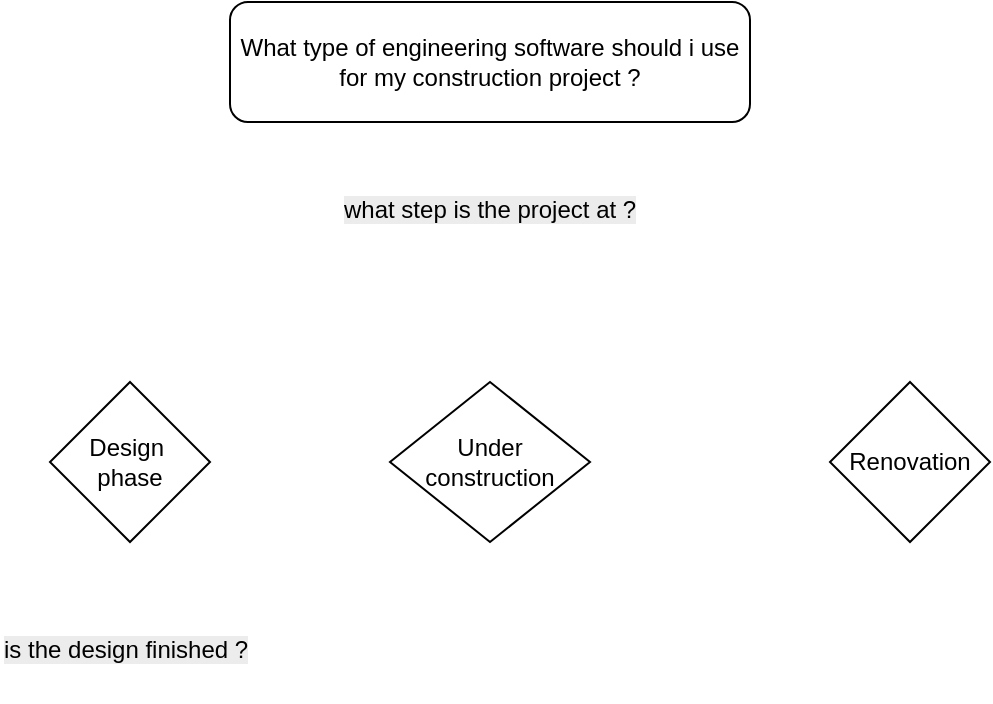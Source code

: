 <mxfile version="26.2.14">
  <diagram name="Page-1" id="vn8hduGviVdRCSNvX0Pa">
    <mxGraphModel dx="1152" dy="498" grid="1" gridSize="10" guides="1" tooltips="1" connect="1" arrows="1" fold="1" page="1" pageScale="1" pageWidth="827" pageHeight="1169" math="0" shadow="0">
      <root>
        <mxCell id="0" />
        <mxCell id="1" parent="0" />
        <mxCell id="2CR2mdME2oEIotMh_P0F-4" value="What type of engineering software should i use for my construction project ?" style="rounded=1;whiteSpace=wrap;html=1;" vertex="1" parent="1">
          <mxGeometry x="255" y="40" width="260" height="60" as="geometry" />
        </mxCell>
        <mxCell id="2CR2mdME2oEIotMh_P0F-9" value="Design&amp;nbsp;&lt;div&gt;phase&lt;/div&gt;" style="rhombus;whiteSpace=wrap;html=1;" vertex="1" parent="1">
          <mxGeometry x="165" y="230" width="80" height="80" as="geometry" />
        </mxCell>
        <mxCell id="2CR2mdME2oEIotMh_P0F-10" value="Under construction" style="rhombus;whiteSpace=wrap;html=1;" vertex="1" parent="1">
          <mxGeometry x="335" y="230" width="100" height="80" as="geometry" />
        </mxCell>
        <mxCell id="2CR2mdME2oEIotMh_P0F-11" value="Renovation" style="rhombus;whiteSpace=wrap;html=1;" vertex="1" parent="1">
          <mxGeometry x="555" y="230" width="80" height="80" as="geometry" />
        </mxCell>
        <mxCell id="2CR2mdME2oEIotMh_P0F-7" value="&lt;span style=&quot;color: rgb(0, 0, 0); font-family: Helvetica; font-size: 12px; font-style: normal; font-variant-ligatures: normal; font-variant-caps: normal; font-weight: 400; letter-spacing: normal; orphans: 2; text-align: center; text-indent: 0px; text-transform: none; widows: 2; word-spacing: 0px; -webkit-text-stroke-width: 0px; white-space: normal; background-color: rgb(236, 236, 236); text-decoration-thickness: initial; text-decoration-style: initial; text-decoration-color: initial; display: inline !important; float: none;&quot;&gt;what step is the project at ?&lt;/span&gt;" style="text;whiteSpace=wrap;html=1;" vertex="1" parent="1">
          <mxGeometry x="310" y="130" width="180" height="40" as="geometry" />
        </mxCell>
        <mxCell id="2CR2mdME2oEIotMh_P0F-16" value="&lt;span style=&quot;color: rgb(0, 0, 0); font-family: Helvetica; font-size: 12px; font-style: normal; font-variant-ligatures: normal; font-variant-caps: normal; font-weight: 400; letter-spacing: normal; orphans: 2; text-align: center; text-indent: 0px; text-transform: none; widows: 2; word-spacing: 0px; -webkit-text-stroke-width: 0px; white-space: normal; background-color: rgb(236, 236, 236); text-decoration-thickness: initial; text-decoration-style: initial; text-decoration-color: initial; float: none; display: inline !important;&quot;&gt;is the design finished ?&lt;/span&gt;" style="text;whiteSpace=wrap;html=1;" vertex="1" parent="1">
          <mxGeometry x="140" y="350" width="130" height="40" as="geometry" />
        </mxCell>
      </root>
    </mxGraphModel>
  </diagram>
</mxfile>
